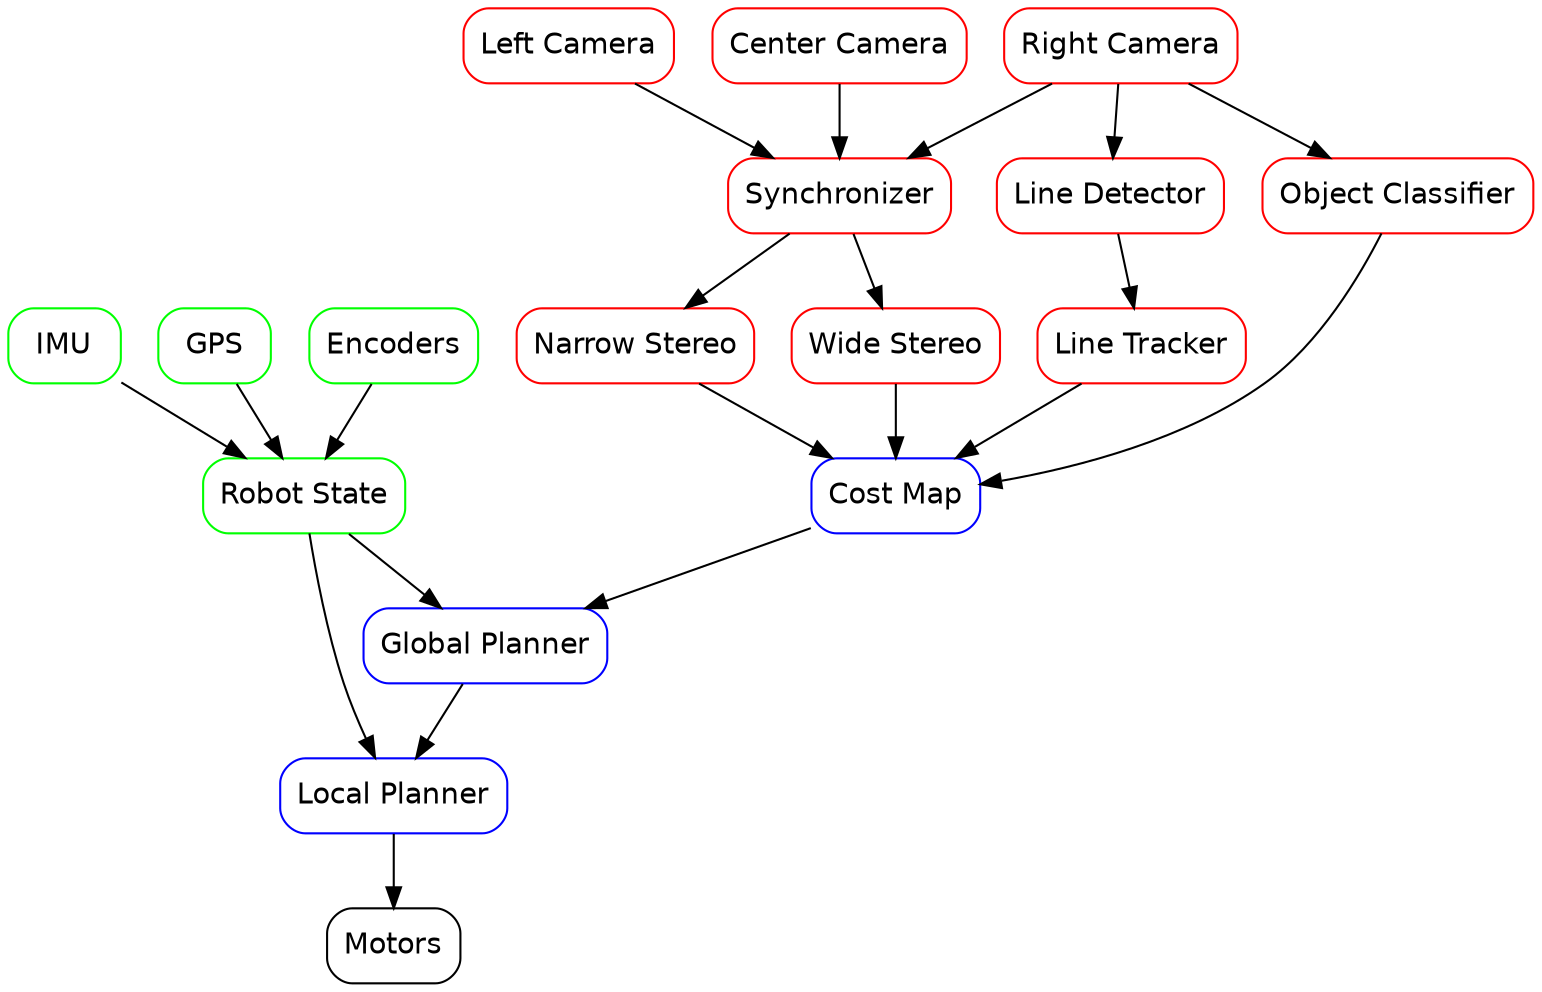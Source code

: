 digraph G {
	size    = "12.0,8.0";

	node [
		shape    = "box",
		style    = "rounded",
		fontname = "Helvetica"
	];

	subgraph planning {
		node [ color = blue ];

		costmap_aggregator  [ label = "Cost Map"          ];
		global_planner      [ label = "Global Planner"    ];
		local_planner       [ label = "Local Planner"     ];
	}

	subgraph control {
		node [ color = green ];

		imu_driver          [ label = "IMU"               ];
		gps_driver          [ label = "GPS"               ];
		motor_state         [ label = "Encoders"          ];
		robot_state         [ label = "Robot State"       ];
	}

	subgraph vision {
		node [ color = red ];

		camera_left         [ label = "Left Camera"       ];
		camera_center       [ label = "Center Camera"     ];
		camera_right        [ label = "Right Camera"      ];
		camera_sync         [ label = "Synchronizer"      ];
		narrow_stereo_proc  [ label = "Narrow Stereo"     ];
		wide_stereo_proc    [ label = "Wide Stereo"       ];
		line_detection_proc [ label = "Line Detector"     ];
		line_tracking_proc  [ label = "Line Tracker"      ];
		obj_recog_proc      [ label = "Object Classifier" ];
	}

	motor_driver            [ label = "Motors"            ];

	// Planning
	costmap_aggregator  -> global_planner;
	global_planner      -> local_planner;
	local_planner       -> motor_driver;

	// Control
	imu_driver          -> robot_state;
	gps_driver          -> robot_state;
	motor_state         -> robot_state;
	robot_state         -> global_planner;
	robot_state         -> local_planner;

	// Stereo
	camera_left         -> camera_sync;
	camera_center       -> camera_sync;
	camera_right        -> camera_sync;
	camera_sync         -> narrow_stereo_proc;
	camera_sync         -> wide_stereo_proc;
	narrow_stereo_proc  -> costmap_aggregator;
	wide_stereo_proc    -> costmap_aggregator;

	// Lane Tracking
	camera_right        -> line_detection_proc;
	line_detection_proc -> line_tracking_proc;
	line_tracking_proc  -> costmap_aggregator;

	// Object Recognition
	camera_right        -> obj_recog_proc;
	obj_recog_proc      -> costmap_aggregator;
}

